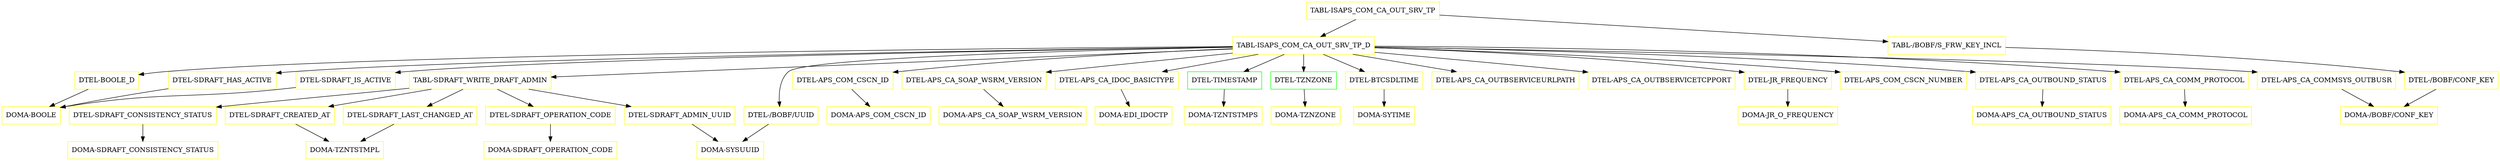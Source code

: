 digraph G {
  "TABL-ISAPS_COM_CA_OUT_SRV_TP" [shape=box,color=yellow];
  "TABL-ISAPS_COM_CA_OUT_SRV_TP_D" [shape=box,color=yellow,URL="./TABL_ISAPS_COM_CA_OUT_SRV_TP_D.html"];
  "DTEL-SDRAFT_IS_ACTIVE" [shape=box,color=yellow,URL="./DTEL_SDRAFT_IS_ACTIVE.html"];
  "DOMA-BOOLE" [shape=box,color=yellow,URL="./DOMA_BOOLE.html"];
  "TABL-SDRAFT_WRITE_DRAFT_ADMIN" [shape=box,color=yellow,URL="./TABL_SDRAFT_WRITE_DRAFT_ADMIN.html"];
  "DTEL-SDRAFT_OPERATION_CODE" [shape=box,color=yellow,URL="./DTEL_SDRAFT_OPERATION_CODE.html"];
  "DOMA-SDRAFT_OPERATION_CODE" [shape=box,color=yellow,URL="./DOMA_SDRAFT_OPERATION_CODE.html"];
  "DTEL-SDRAFT_CONSISTENCY_STATUS" [shape=box,color=yellow,URL="./DTEL_SDRAFT_CONSISTENCY_STATUS.html"];
  "DOMA-SDRAFT_CONSISTENCY_STATUS" [shape=box,color=yellow,URL="./DOMA_SDRAFT_CONSISTENCY_STATUS.html"];
  "DTEL-SDRAFT_ADMIN_UUID" [shape=box,color=yellow,URL="./DTEL_SDRAFT_ADMIN_UUID.html"];
  "DOMA-SYSUUID" [shape=box,color=yellow,URL="./DOMA_SYSUUID.html"];
  "DTEL-SDRAFT_LAST_CHANGED_AT" [shape=box,color=yellow,URL="./DTEL_SDRAFT_LAST_CHANGED_AT.html"];
  "DOMA-TZNTSTMPL" [shape=box,color=yellow,URL="./DOMA_TZNTSTMPL.html"];
  "DTEL-SDRAFT_CREATED_AT" [shape=box,color=yellow,URL="./DTEL_SDRAFT_CREATED_AT.html"];
  "DTEL-SDRAFT_HAS_ACTIVE" [shape=box,color=yellow,URL="./DTEL_SDRAFT_HAS_ACTIVE.html"];
  "DTEL-/BOBF/UUID" [shape=box,color=yellow,URL="./DTEL_%23BOBF%23UUID.html"];
  "DTEL-APS_COM_CSCN_ID" [shape=box,color=yellow,URL="./DTEL_APS_COM_CSCN_ID.html"];
  "DOMA-APS_COM_CSCN_ID" [shape=box,color=yellow,URL="./DOMA_APS_COM_CSCN_ID.html"];
  "DTEL-APS_CA_SOAP_WSRM_VERSION" [shape=box,color=yellow,URL="./DTEL_APS_CA_SOAP_WSRM_VERSION.html"];
  "DOMA-APS_CA_SOAP_WSRM_VERSION" [shape=box,color=yellow,URL="./DOMA_APS_CA_SOAP_WSRM_VERSION.html"];
  "DTEL-APS_CA_IDOC_BASICTYPE" [shape=box,color=yellow,URL="./DTEL_APS_CA_IDOC_BASICTYPE.html"];
  "DOMA-EDI_IDOCTP" [shape=box,color=yellow,URL="./DOMA_EDI_IDOCTP.html"];
  "DTEL-BOOLE_D" [shape=box,color=yellow,URL="./DTEL_BOOLE_D.html"];
  "DTEL-TIMESTAMP" [shape=box,color=green,URL="./DTEL_TIMESTAMP.html"];
  "DOMA-TZNTSTMPS" [shape=box,color=yellow,URL="./DOMA_TZNTSTMPS.html"];
  "DTEL-TZNZONE" [shape=box,color=green,URL="./DTEL_TZNZONE.html"];
  "DOMA-TZNZONE" [shape=box,color=yellow,URL="./DOMA_TZNZONE.html"];
  "DTEL-BTCSDLTIME" [shape=box,color=yellow,URL="./DTEL_BTCSDLTIME.html"];
  "DOMA-SYTIME" [shape=box,color=yellow,URL="./DOMA_SYTIME.html"];
  "DTEL-JR_FREQUENCY" [shape=box,color=yellow,URL="./DTEL_JR_FREQUENCY.html"];
  "DOMA-JR_O_FREQUENCY" [shape=box,color=yellow,URL="./DOMA_JR_O_FREQUENCY.html"];
  "DTEL-APS_CA_OUTBOUND_STATUS" [shape=box,color=yellow,URL="./DTEL_APS_CA_OUTBOUND_STATUS.html"];
  "DOMA-APS_CA_OUTBOUND_STATUS" [shape=box,color=yellow,URL="./DOMA_APS_CA_OUTBOUND_STATUS.html"];
  "DTEL-APS_CA_OUTBSERVICEURLPATH" [shape=box,color=yellow,URL="./DTEL_APS_CA_OUTBSERVICEURLPATH.html"];
  "DTEL-APS_CA_OUTBSERVICETCPPORT" [shape=box,color=yellow,URL="./DTEL_APS_CA_OUTBSERVICETCPPORT.html"];
  "DTEL-APS_CA_COMM_PROTOCOL" [shape=box,color=yellow,URL="./DTEL_APS_CA_COMM_PROTOCOL.html"];
  "DOMA-APS_CA_COMM_PROTOCOL" [shape=box,color=yellow,URL="./DOMA_APS_CA_COMM_PROTOCOL.html"];
  "DTEL-APS_COM_CSCN_NUMBER" [shape=box,color=yellow,URL="./DTEL_APS_COM_CSCN_NUMBER.html"];
  "DTEL-APS_CA_COMMSYS_OUTBUSR" [shape=box,color=yellow,URL="./DTEL_APS_CA_COMMSYS_OUTBUSR.html"];
  "DOMA-/BOBF/CONF_KEY" [shape=box,color=yellow,URL="./DOMA_%23BOBF%23CONF_KEY.html"];
  "TABL-/BOBF/S_FRW_KEY_INCL" [shape=box,color=yellow,URL="./TABL_%23BOBF%23S_FRW_KEY_INCL.html"];
  "DTEL-/BOBF/CONF_KEY" [shape=box,color=yellow,URL="./DTEL_%23BOBF%23CONF_KEY.html"];
  "TABL-ISAPS_COM_CA_OUT_SRV_TP" -> "TABL-/BOBF/S_FRW_KEY_INCL";
  "TABL-ISAPS_COM_CA_OUT_SRV_TP" -> "TABL-ISAPS_COM_CA_OUT_SRV_TP_D";
  "TABL-ISAPS_COM_CA_OUT_SRV_TP_D" -> "DTEL-APS_CA_COMMSYS_OUTBUSR";
  "TABL-ISAPS_COM_CA_OUT_SRV_TP_D" -> "DTEL-APS_COM_CSCN_NUMBER";
  "TABL-ISAPS_COM_CA_OUT_SRV_TP_D" -> "DTEL-APS_CA_COMM_PROTOCOL";
  "TABL-ISAPS_COM_CA_OUT_SRV_TP_D" -> "DTEL-APS_CA_OUTBSERVICETCPPORT";
  "TABL-ISAPS_COM_CA_OUT_SRV_TP_D" -> "DTEL-APS_CA_OUTBSERVICEURLPATH";
  "TABL-ISAPS_COM_CA_OUT_SRV_TP_D" -> "DTEL-APS_CA_OUTBOUND_STATUS";
  "TABL-ISAPS_COM_CA_OUT_SRV_TP_D" -> "DTEL-JR_FREQUENCY";
  "TABL-ISAPS_COM_CA_OUT_SRV_TP_D" -> "DTEL-BTCSDLTIME";
  "TABL-ISAPS_COM_CA_OUT_SRV_TP_D" -> "DTEL-TZNZONE";
  "TABL-ISAPS_COM_CA_OUT_SRV_TP_D" -> "DTEL-TIMESTAMP";
  "TABL-ISAPS_COM_CA_OUT_SRV_TP_D" -> "DTEL-BOOLE_D";
  "TABL-ISAPS_COM_CA_OUT_SRV_TP_D" -> "DTEL-APS_CA_IDOC_BASICTYPE";
  "TABL-ISAPS_COM_CA_OUT_SRV_TP_D" -> "DTEL-APS_CA_SOAP_WSRM_VERSION";
  "TABL-ISAPS_COM_CA_OUT_SRV_TP_D" -> "DTEL-APS_COM_CSCN_ID";
  "TABL-ISAPS_COM_CA_OUT_SRV_TP_D" -> "DTEL-/BOBF/UUID";
  "TABL-ISAPS_COM_CA_OUT_SRV_TP_D" -> "DTEL-SDRAFT_HAS_ACTIVE";
  "TABL-ISAPS_COM_CA_OUT_SRV_TP_D" -> "TABL-SDRAFT_WRITE_DRAFT_ADMIN";
  "TABL-ISAPS_COM_CA_OUT_SRV_TP_D" -> "DTEL-SDRAFT_IS_ACTIVE";
  "DTEL-SDRAFT_IS_ACTIVE" -> "DOMA-BOOLE";
  "TABL-SDRAFT_WRITE_DRAFT_ADMIN" -> "DTEL-SDRAFT_CREATED_AT";
  "TABL-SDRAFT_WRITE_DRAFT_ADMIN" -> "DTEL-SDRAFT_LAST_CHANGED_AT";
  "TABL-SDRAFT_WRITE_DRAFT_ADMIN" -> "DTEL-SDRAFT_ADMIN_UUID";
  "TABL-SDRAFT_WRITE_DRAFT_ADMIN" -> "DTEL-SDRAFT_CONSISTENCY_STATUS";
  "TABL-SDRAFT_WRITE_DRAFT_ADMIN" -> "DTEL-SDRAFT_OPERATION_CODE";
  "DTEL-SDRAFT_OPERATION_CODE" -> "DOMA-SDRAFT_OPERATION_CODE";
  "DTEL-SDRAFT_CONSISTENCY_STATUS" -> "DOMA-SDRAFT_CONSISTENCY_STATUS";
  "DTEL-SDRAFT_ADMIN_UUID" -> "DOMA-SYSUUID";
  "DTEL-SDRAFT_LAST_CHANGED_AT" -> "DOMA-TZNTSTMPL";
  "DTEL-SDRAFT_CREATED_AT" -> "DOMA-TZNTSTMPL";
  "DTEL-SDRAFT_HAS_ACTIVE" -> "DOMA-BOOLE";
  "DTEL-/BOBF/UUID" -> "DOMA-SYSUUID";
  "DTEL-APS_COM_CSCN_ID" -> "DOMA-APS_COM_CSCN_ID";
  "DTEL-APS_CA_SOAP_WSRM_VERSION" -> "DOMA-APS_CA_SOAP_WSRM_VERSION";
  "DTEL-APS_CA_IDOC_BASICTYPE" -> "DOMA-EDI_IDOCTP";
  "DTEL-BOOLE_D" -> "DOMA-BOOLE";
  "DTEL-TIMESTAMP" -> "DOMA-TZNTSTMPS";
  "DTEL-TZNZONE" -> "DOMA-TZNZONE";
  "DTEL-BTCSDLTIME" -> "DOMA-SYTIME";
  "DTEL-JR_FREQUENCY" -> "DOMA-JR_O_FREQUENCY";
  "DTEL-APS_CA_OUTBOUND_STATUS" -> "DOMA-APS_CA_OUTBOUND_STATUS";
  "DTEL-APS_CA_COMM_PROTOCOL" -> "DOMA-APS_CA_COMM_PROTOCOL";
  "DTEL-APS_CA_COMMSYS_OUTBUSR" -> "DOMA-/BOBF/CONF_KEY";
  "TABL-/BOBF/S_FRW_KEY_INCL" -> "DTEL-/BOBF/CONF_KEY";
  "DTEL-/BOBF/CONF_KEY" -> "DOMA-/BOBF/CONF_KEY";
}
